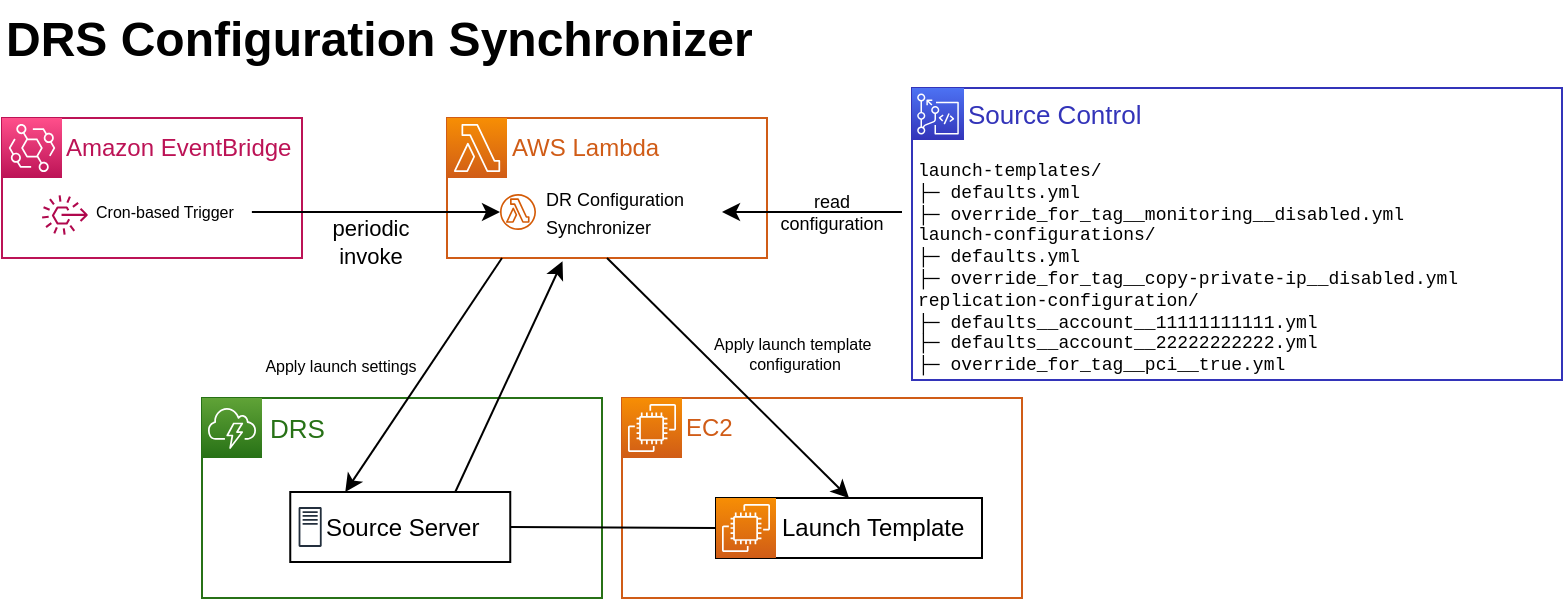 <mxfile version="20.3.0" type="device" pages="2"><diagram id="5RByH9-_tPCwmSkHTnYM" name="architecture"><mxGraphModel dx="1102" dy="995" grid="1" gridSize="10" guides="1" tooltips="1" connect="1" arrows="1" fold="1" page="1" pageScale="1" pageWidth="850" pageHeight="1100" math="0" shadow="0"><root><mxCell id="0"/><mxCell id="1" parent="0"/><mxCell id="TsSfJGGiEVf5zeTwK6BO-14" value="" style="rounded=0;whiteSpace=wrap;html=1;fontFamily=Helvetica;fontSize=8;fontColor=#BC1356;strokeColor=#3334B9;fillColor=none;" parent="1" vertex="1"><mxGeometry x="475" y="54" width="325" height="146" as="geometry"/></mxCell><mxCell id="TsSfJGGiEVf5zeTwK6BO-11" value="" style="rounded=0;whiteSpace=wrap;html=1;fontFamily=Helvetica;fontSize=8;fontColor=#D05C17;strokeColor=#BC1356;fillColor=none;" parent="1" vertex="1"><mxGeometry x="20" y="69" width="150" height="70" as="geometry"/></mxCell><mxCell id="TsSfJGGiEVf5zeTwK6BO-8" value="" style="rounded=0;whiteSpace=wrap;html=1;fontFamily=Helvetica;fontSize=8;fontColor=#277116;strokeColor=#D05C17;fillColor=none;movable=1;resizable=1;rotatable=1;deletable=1;editable=1;connectable=1;" parent="1" vertex="1"><mxGeometry x="330" y="209" width="200" height="100" as="geometry"/></mxCell><mxCell id="TsSfJGGiEVf5zeTwK6BO-5" value="" style="rounded=0;whiteSpace=wrap;html=1;fontFamily=Helvetica;fontSize=8;fontColor=#D05C17;strokeColor=#277116;fillColor=none;" parent="1" vertex="1"><mxGeometry x="120" y="209" width="200" height="100" as="geometry"/></mxCell><mxCell id="FQLdB5jz3i2cMdCPpSsf-4" value="" style="rounded=0;whiteSpace=wrap;html=1;fontFamily=Courier New;fontSize=8;fontColor=#0d2636;strokeColor=#D05C17;fillColor=none;" parent="1" vertex="1"><mxGeometry x="242.5" y="69" width="160" height="70" as="geometry"/></mxCell><mxCell id="S-_LSJScNrzYdso3uCB8-6" value="Launch Template" style="rounded=0;whiteSpace=wrap;html=1;shadow=0;fontSize=12;strokeWidth=1;align=left;spacingLeft=31;movable=1;resizable=1;rotatable=1;deletable=1;editable=1;connectable=1;" parent="1" vertex="1"><mxGeometry x="377" y="259" width="133" height="30" as="geometry"/></mxCell><mxCell id="S-_LSJScNrzYdso3uCB8-7" value="" style="sketch=0;points=[[0,0,0],[0.25,0,0],[0.5,0,0],[0.75,0,0],[1,0,0],[0,1,0],[0.25,1,0],[0.5,1,0],[0.75,1,0],[1,1,0],[0,0.25,0],[0,0.5,0],[0,0.75,0],[1,0.25,0],[1,0.5,0],[1,0.75,0]];outlineConnect=0;fontColor=#232F3E;gradientColor=#F78E04;gradientDirection=north;fillColor=#D05C17;strokeColor=#ffffff;dashed=0;verticalLabelPosition=bottom;verticalAlign=top;align=center;html=1;fontSize=12;fontStyle=0;aspect=fixed;shape=mxgraph.aws4.resourceIcon;resIcon=mxgraph.aws4.ec2;rounded=0;shadow=0;movable=1;resizable=1;rotatable=1;deletable=1;editable=1;connectable=1;" parent="1" vertex="1"><mxGeometry x="377" y="259" width="30" height="30" as="geometry"/></mxCell><mxCell id="FQLdB5jz3i2cMdCPpSsf-1" value="DRS Configuration Synchronizer" style="text;strokeColor=none;fillColor=none;html=1;fontSize=24;fontStyle=1;verticalAlign=middle;align=left;" parent="1" vertex="1"><mxGeometry x="20" y="10" width="440" height="40" as="geometry"/></mxCell><mxCell id="FQLdB5jz3i2cMdCPpSsf-2" value="" style="sketch=0;points=[[0,0,0],[0.25,0,0],[0.5,0,0],[0.75,0,0],[1,0,0],[0,1,0],[0.25,1,0],[0.5,1,0],[0.75,1,0],[1,1,0],[0,0.25,0],[0,0.5,0],[0,0.75,0],[1,0.25,0],[1,0.5,0],[1,0.75,0]];outlineConnect=0;fontColor=#232F3E;gradientColor=#F78E04;gradientDirection=north;fillColor=#D05C17;strokeColor=#ffffff;dashed=0;verticalLabelPosition=bottom;verticalAlign=top;align=center;html=1;fontSize=12;fontStyle=0;aspect=fixed;shape=mxgraph.aws4.resourceIcon;resIcon=mxgraph.aws4.lambda;fontFamily=Courier New;" parent="1" vertex="1"><mxGeometry x="242.5" y="69" width="30" height="30" as="geometry"/></mxCell><mxCell id="FQLdB5jz3i2cMdCPpSsf-5" value="AWS Lambda" style="text;html=1;strokeColor=none;fillColor=none;align=left;verticalAlign=middle;whiteSpace=wrap;rounded=0;fontFamily=Helvetica;fontSize=12;fontColor=#D05C17;" parent="1" vertex="1"><mxGeometry x="272.5" y="74" width="100" height="20" as="geometry"/></mxCell><mxCell id="TsSfJGGiEVf5zeTwK6BO-4" value="" style="sketch=0;points=[[0,0,0],[0.25,0,0],[0.5,0,0],[0.75,0,0],[1,0,0],[0,1,0],[0.25,1,0],[0.5,1,0],[0.75,1,0],[1,1,0],[0,0.25,0],[0,0.5,0],[0,0.75,0],[1,0.25,0],[1,0.5,0],[1,0.75,0]];outlineConnect=0;fontColor=#232F3E;gradientColor=#60A337;gradientDirection=north;fillColor=#277116;strokeColor=#ffffff;dashed=0;verticalLabelPosition=bottom;verticalAlign=top;align=center;html=1;fontSize=12;fontStyle=0;aspect=fixed;shape=mxgraph.aws4.resourceIcon;resIcon=mxgraph.aws4.cloudendure_disaster_recovery;fontFamily=Helvetica;" parent="1" vertex="1"><mxGeometry x="120" y="209" width="30" height="30" as="geometry"/></mxCell><mxCell id="TsSfJGGiEVf5zeTwK6BO-6" value="&lt;font color=&quot;#277116&quot; style=&quot;font-size: 13px;&quot;&gt;DRS&lt;/font&gt;" style="text;html=1;strokeColor=none;fillColor=none;align=left;verticalAlign=middle;whiteSpace=wrap;rounded=0;fontFamily=Helvetica;fontSize=13;fontColor=#D05C17;" parent="1" vertex="1"><mxGeometry x="152" y="214" width="70" height="20" as="geometry"/></mxCell><mxCell id="TsSfJGGiEVf5zeTwK6BO-7" value="" style="sketch=0;points=[[0,0,0],[0.25,0,0],[0.5,0,0],[0.75,0,0],[1,0,0],[0,1,0],[0.25,1,0],[0.5,1,0],[0.75,1,0],[1,1,0],[0,0.25,0],[0,0.5,0],[0,0.75,0],[1,0.25,0],[1,0.5,0],[1,0.75,0]];outlineConnect=0;fontColor=#232F3E;gradientColor=#F78E04;gradientDirection=north;fillColor=#D05C17;strokeColor=#ffffff;dashed=0;verticalLabelPosition=bottom;verticalAlign=top;align=center;html=1;fontSize=12;fontStyle=0;aspect=fixed;shape=mxgraph.aws4.resourceIcon;resIcon=mxgraph.aws4.ec2;fontFamily=Helvetica;" parent="1" vertex="1"><mxGeometry x="330" y="209" width="30" height="30" as="geometry"/></mxCell><mxCell id="TsSfJGGiEVf5zeTwK6BO-9" value="&lt;font style=&quot;font-size: 12px;&quot;&gt;EC2&lt;/font&gt;" style="text;html=1;strokeColor=none;fillColor=none;align=left;verticalAlign=middle;whiteSpace=wrap;rounded=0;fontFamily=Helvetica;fontSize=12;fontColor=#D05C17;" parent="1" vertex="1"><mxGeometry x="360" y="214" width="70" height="20" as="geometry"/></mxCell><mxCell id="TsSfJGGiEVf5zeTwK6BO-10" value="" style="sketch=0;points=[[0,0,0],[0.25,0,0],[0.5,0,0],[0.75,0,0],[1,0,0],[0,1,0],[0.25,1,0],[0.5,1,0],[0.75,1,0],[1,1,0],[0,0.25,0],[0,0.5,0],[0,0.75,0],[1,0.25,0],[1,0.5,0],[1,0.75,0]];outlineConnect=0;fontColor=#232F3E;gradientColor=#FF4F8B;gradientDirection=north;fillColor=#BC1356;strokeColor=#ffffff;dashed=0;verticalLabelPosition=bottom;verticalAlign=top;align=center;html=1;fontSize=12;fontStyle=0;aspect=fixed;shape=mxgraph.aws4.resourceIcon;resIcon=mxgraph.aws4.eventbridge;fontFamily=Helvetica;" parent="1" vertex="1"><mxGeometry x="20" y="69" width="30" height="30" as="geometry"/></mxCell><mxCell id="TsSfJGGiEVf5zeTwK6BO-12" value="&lt;font style=&quot;font-size: 12px;&quot;&gt;Amazon EventBridge&lt;/font&gt;" style="text;html=1;strokeColor=none;fillColor=none;align=left;verticalAlign=middle;whiteSpace=wrap;rounded=0;fontFamily=Helvetica;fontSize=12;fontColor=#BC1356;" parent="1" vertex="1"><mxGeometry x="50" y="74" width="130" height="20" as="geometry"/></mxCell><mxCell id="TsSfJGGiEVf5zeTwK6BO-15" value="&lt;font style=&quot;font-size: 13px;&quot;&gt;Source Control&lt;/font&gt;" style="text;html=1;strokeColor=none;fillColor=none;align=left;verticalAlign=middle;whiteSpace=wrap;rounded=0;fontFamily=Helvetica;fontSize=13;fontColor=#3334B9;" parent="1" vertex="1"><mxGeometry x="501" y="57" width="90" height="20" as="geometry"/></mxCell><mxCell id="tKTaly9MT5oaGMmVq0OM-1" value="" style="sketch=0;outlineConnect=0;fontColor=#232F3E;gradientColor=none;fillColor=#B0084D;strokeColor=none;dashed=0;verticalLabelPosition=bottom;verticalAlign=top;align=center;html=1;fontSize=12;fontStyle=0;aspect=fixed;pointerEvents=1;shape=mxgraph.aws4.rule_3;fontFamily=Helvetica;" parent="1" vertex="1"><mxGeometry x="40.0" y="107.5" width="22.94" height="20" as="geometry"/></mxCell><mxCell id="tKTaly9MT5oaGMmVq0OM-2" value="Cron-based Trigger" style="text;html=1;strokeColor=none;fillColor=none;align=left;verticalAlign=middle;whiteSpace=wrap;rounded=0;fontFamily=Helvetica;fontSize=8;fontColor=#000000;" parent="1" vertex="1"><mxGeometry x="64.94" y="108.5" width="80" height="15" as="geometry"/></mxCell><mxCell id="tKTaly9MT5oaGMmVq0OM-3" value="" style="sketch=0;outlineConnect=0;fontColor=#232F3E;gradientColor=none;fillColor=#D45B07;strokeColor=none;dashed=0;verticalLabelPosition=bottom;verticalAlign=top;align=center;html=1;fontSize=12;fontStyle=0;aspect=fixed;pointerEvents=1;shape=mxgraph.aws4.lambda_function;fontFamily=Helvetica;" parent="1" vertex="1"><mxGeometry x="269" y="107" width="18" height="18" as="geometry"/></mxCell><mxCell id="tKTaly9MT5oaGMmVq0OM-4" value="&lt;font style=&quot;font-size: 9px;&quot;&gt;DR Configuration Synchronizer&lt;/font&gt;" style="text;html=1;strokeColor=none;fillColor=none;align=left;verticalAlign=middle;whiteSpace=wrap;rounded=0;fontFamily=Helvetica;fontSize=11;fontColor=#000000;" parent="1" vertex="1"><mxGeometry x="290" y="108.5" width="90" height="15" as="geometry"/></mxCell><mxCell id="zi3jcspZfvYGtp9HRwLY-1" value="" style="rounded=0;whiteSpace=wrap;html=1;fontFamily=Courier New;" parent="1" vertex="1"><mxGeometry x="164.13" y="256" width="110" height="35" as="geometry"/></mxCell><mxCell id="zi3jcspZfvYGtp9HRwLY-2" value="" style="sketch=0;outlineConnect=0;fontColor=#232F3E;gradientColor=none;fillColor=#232F3D;strokeColor=none;dashed=0;verticalLabelPosition=bottom;verticalAlign=top;align=center;html=1;fontSize=12;fontStyle=0;aspect=fixed;pointerEvents=1;shape=mxgraph.aws4.traditional_server;fontFamily=Courier New;" parent="1" vertex="1"><mxGeometry x="168.3" y="263.5" width="11.54" height="20" as="geometry"/></mxCell><mxCell id="zi3jcspZfvYGtp9HRwLY-3" value="Source Server" style="text;html=1;strokeColor=none;fillColor=none;align=left;verticalAlign=middle;whiteSpace=wrap;rounded=0;fontFamily=Helvetica;" parent="1" vertex="1"><mxGeometry x="179.84" y="258.5" width="80.16" height="30" as="geometry"/></mxCell><mxCell id="rRjyylU-J35QuxlihBf_-2" value="" style="endArrow=none;html=1;strokeWidth=1;rounded=0;fontFamily=Helvetica;fontSize=13;fontColor=#000000;entryX=0;entryY=0.5;entryDx=0;entryDy=0;entryPerimeter=0;exitX=1;exitY=0.5;exitDx=0;exitDy=0;" parent="1" source="zi3jcspZfvYGtp9HRwLY-1" target="S-_LSJScNrzYdso3uCB8-7" edge="1"><mxGeometry width="50" height="50" relative="1" as="geometry"><mxPoint x="300" y="349" as="sourcePoint"/><mxPoint x="320" y="249" as="targetPoint"/></mxGeometry></mxCell><mxCell id="rRjyylU-J35QuxlihBf_-3" value="" style="endArrow=classic;html=1;rounded=0;fontFamily=Helvetica;fontSize=13;fontColor=#000000;exitX=1;exitY=0.5;exitDx=0;exitDy=0;" parent="1" source="tKTaly9MT5oaGMmVq0OM-2" target="tKTaly9MT5oaGMmVq0OM-3" edge="1"><mxGeometry width="50" height="50" relative="1" as="geometry"><mxPoint x="270" y="219" as="sourcePoint"/><mxPoint x="320" y="169" as="targetPoint"/></mxGeometry></mxCell><mxCell id="rRjyylU-J35QuxlihBf_-4" value="periodic&lt;br&gt;invoke" style="edgeLabel;html=1;align=center;verticalAlign=middle;resizable=0;points=[];fontSize=11;fontFamily=Helvetica;fontColor=#000000;" parent="rRjyylU-J35QuxlihBf_-3" vertex="1" connectable="0"><mxGeometry x="-0.354" y="-1" relative="1" as="geometry"><mxPoint x="19" y="14" as="offset"/></mxGeometry></mxCell><mxCell id="rRjyylU-J35QuxlihBf_-5" value="" style="endArrow=classic;html=1;rounded=0;fontFamily=Helvetica;fontSize=13;fontColor=#000000;entryX=0.5;entryY=0;entryDx=0;entryDy=0;exitX=0.5;exitY=1;exitDx=0;exitDy=0;" parent="1" source="FQLdB5jz3i2cMdCPpSsf-4" target="S-_LSJScNrzYdso3uCB8-6" edge="1"><mxGeometry width="50" height="50" relative="1" as="geometry"><mxPoint x="270" y="139" as="sourcePoint"/><mxPoint x="320" y="89" as="targetPoint"/></mxGeometry></mxCell><mxCell id="rRjyylU-J35QuxlihBf_-6" value="" style="endArrow=classic;html=1;rounded=0;fontFamily=Helvetica;fontSize=13;fontColor=#000000;entryX=0.25;entryY=0;entryDx=0;entryDy=0;" parent="1" target="zi3jcspZfvYGtp9HRwLY-1" edge="1"><mxGeometry width="50" height="50" relative="1" as="geometry"><mxPoint x="270" y="139" as="sourcePoint"/><mxPoint x="320" y="89" as="targetPoint"/></mxGeometry></mxCell><mxCell id="rRjyylU-J35QuxlihBf_-7" value="" style="endArrow=classic;html=1;rounded=0;fontFamily=Helvetica;fontSize=13;fontColor=#000000;exitX=0.75;exitY=0;exitDx=0;exitDy=0;entryX=0.361;entryY=1.023;entryDx=0;entryDy=0;entryPerimeter=0;" parent="1" source="zi3jcspZfvYGtp9HRwLY-1" target="FQLdB5jz3i2cMdCPpSsf-4" edge="1"><mxGeometry width="50" height="50" relative="1" as="geometry"><mxPoint x="270" y="139" as="sourcePoint"/><mxPoint x="310" y="160.6" as="targetPoint"/></mxGeometry></mxCell><mxCell id="FgwUXxn1Xw9Um9V5pzgk-1" value="&lt;div style=&quot;font-size: 9px;&quot;&gt;&lt;span style=&quot;background-color: initial;&quot;&gt;launch-templates/&lt;/span&gt;&lt;br&gt;&lt;/div&gt;&lt;div style=&quot;font-size: 9px;&quot;&gt;├─ defaults.yml&lt;/div&gt;&lt;div style=&quot;font-size: 9px;&quot;&gt;├─ override_for_tag__monitoring__disabled.yml&lt;/div&gt;&lt;div style=&quot;font-size: 9px;&quot;&gt;launch-configurations/&lt;/div&gt;&lt;div style=&quot;font-size: 9px;&quot;&gt;├─ defaults.yml&lt;/div&gt;&lt;div style=&quot;font-size: 9px;&quot;&gt;├─ override_for_tag__copy-private-ip__disabled.yml&lt;br&gt;&lt;/div&gt;&lt;div style=&quot;font-size: 9px;&quot;&gt;&lt;div&gt;replication-configuration/&lt;/div&gt;&lt;div&gt;├─ defaults__account__11111111111.yml&lt;/div&gt;&lt;div&gt;├─ defaults__account__22222222222.yml&lt;br&gt;&lt;/div&gt;&lt;div&gt;├─ override_for_tag__pci__true.yml&lt;br&gt;&lt;/div&gt;&lt;div&gt;&lt;br&gt;&lt;/div&gt;&lt;/div&gt;" style="text;html=1;strokeColor=none;fillColor=none;align=left;verticalAlign=top;whiteSpace=wrap;rounded=0;fontFamily=Courier New;fontSize=9;" parent="1" vertex="1"><mxGeometry x="476" y="84" width="314" height="116" as="geometry"/></mxCell><mxCell id="FgwUXxn1Xw9Um9V5pzgk-2" value="" style="endArrow=classic;html=1;rounded=0;fontFamily=Helvetica;fontSize=9;fontColor=#000000;strokeWidth=1;" parent="1" target="tKTaly9MT5oaGMmVq0OM-4" edge="1"><mxGeometry width="50" height="50" relative="1" as="geometry"><mxPoint x="470" y="116" as="sourcePoint"/><mxPoint x="390" y="155" as="targetPoint"/></mxGeometry></mxCell><mxCell id="FgwUXxn1Xw9Um9V5pzgk-3" value="read configuration" style="text;html=1;strokeColor=none;fillColor=none;align=center;verticalAlign=middle;whiteSpace=wrap;rounded=0;fontFamily=Helvetica;fontSize=9;fontColor=#000000;" parent="1" vertex="1"><mxGeometry x="405" y="100.5" width="60" height="30" as="geometry"/></mxCell><mxCell id="FgwUXxn1Xw9Um9V5pzgk-5" value="Apply launch settings" style="text;html=1;strokeColor=none;fillColor=none;align=center;verticalAlign=middle;whiteSpace=wrap;rounded=0;fontFamily=Helvetica;fontSize=8;fontColor=#000000;" parent="1" vertex="1"><mxGeometry x="135.9" y="185" width="106.6" height="15" as="geometry"/></mxCell><mxCell id="FgwUXxn1Xw9Um9V5pzgk-7" value="Apply launch template&amp;nbsp; configuration" style="text;html=1;strokeColor=none;fillColor=none;align=center;verticalAlign=middle;whiteSpace=wrap;rounded=0;fontFamily=Helvetica;fontSize=8;fontColor=#000000;" parent="1" vertex="1"><mxGeometry x="372.5" y="174" width="86.6" height="26" as="geometry"/></mxCell><mxCell id="yRecIA_csIMSbIggDGgH-1" value="" style="sketch=0;points=[[0,0,0],[0.25,0,0],[0.5,0,0],[0.75,0,0],[1,0,0],[0,1,0],[0.25,1,0],[0.5,1,0],[0.75,1,0],[1,1,0],[0,0.25,0],[0,0.5,0],[0,0.75,0],[1,0.25,0],[1,0.5,0],[1,0.75,0]];outlineConnect=0;fontColor=#232F3E;gradientColor=#4D72F3;gradientDirection=north;fillColor=#3334B9;strokeColor=#ffffff;dashed=0;verticalLabelPosition=bottom;verticalAlign=top;align=center;html=1;fontSize=12;fontStyle=0;aspect=fixed;shape=mxgraph.aws4.resourceIcon;resIcon=mxgraph.aws4.codecommit;" parent="1" vertex="1"><mxGeometry x="475" y="54" width="26" height="26" as="geometry"/></mxCell></root></mxGraphModel></diagram><diagram id="kZWBudJ5kC6PSk6-hk95" name="flow"><mxGraphModel dx="1102" dy="995" grid="1" gridSize="10" guides="1" tooltips="1" connect="1" arrows="1" fold="1" page="1" pageScale="1" pageWidth="850" pageHeight="1100" math="0" shadow="0"><root><mxCell id="0"/><mxCell id="1" parent="0"/><mxCell id="nbkhVzIK2EdsKnAO6Ebn-1" value="" style="rounded=0;whiteSpace=wrap;html=1;fontFamily=Courier New;" parent="1" vertex="1"><mxGeometry x="95" y="115" width="205" height="30" as="geometry"/></mxCell><mxCell id="nbkhVzIK2EdsKnAO6Ebn-2" value="" style="sketch=0;outlineConnect=0;fontColor=#232F3E;gradientColor=none;fillColor=#232F3D;strokeColor=none;dashed=0;verticalLabelPosition=bottom;verticalAlign=top;align=center;html=1;fontSize=12;fontStyle=0;aspect=fixed;pointerEvents=1;shape=mxgraph.aws4.traditional_server;fontFamily=Courier New;" parent="1" vertex="1"><mxGeometry x="99.17" y="120.5" width="11.54" height="20" as="geometry"/></mxCell><mxCell id="nbkhVzIK2EdsKnAO6Ebn-3" value="DRS Source Server" style="text;html=1;strokeColor=none;fillColor=none;align=left;verticalAlign=middle;whiteSpace=wrap;rounded=0;fontFamily=Helvetica;" parent="1" vertex="1"><mxGeometry x="110.71" y="120.5" width="119.29" height="19.5" as="geometry"/></mxCell><mxCell id="nbkhVzIK2EdsKnAO6Ebn-4" value="DRS Configuration Synchronizer" style="shape=card;whiteSpace=wrap;html=1;fontFamily=Helvetica;fontSize=9;size=0;fillColor=#fff2cc;strokeColor=#d6b656;verticalAlign=bottom;align=left;fontStyle=1" parent="1" vertex="1"><mxGeometry x="60" y="175" width="740" height="99" as="geometry"/></mxCell><mxCell id="nbkhVzIK2EdsKnAO6Ebn-5" value="Determine target subnet id" style="rounded=0;whiteSpace=wrap;html=1;fontFamily=Helvetica;fontSize=9;" parent="1" vertex="1"><mxGeometry x="209" y="195" width="91" height="50" as="geometry"/></mxCell><mxCell id="nbkhVzIK2EdsKnAO6Ebn-6" value="Create new default version of launch template" style="rounded=0;whiteSpace=wrap;html=1;fontFamily=Helvetica;fontSize=9;" parent="1" vertex="1"><mxGeometry x="322" y="195" width="103" height="50" as="geometry"/></mxCell><mxCell id="nbkhVzIK2EdsKnAO6Ebn-8" value="" style="endArrow=classic;html=1;rounded=0;fontFamily=Helvetica;fontSize=9;fontColor=#000000;strokeWidth=1;exitX=0.058;exitY=1.04;exitDx=0;exitDy=0;exitPerimeter=0;entryX=0.298;entryY=-0.007;entryDx=0;entryDy=0;entryPerimeter=0;" parent="1" source="nbkhVzIK2EdsKnAO6Ebn-21" target="nbkhVzIK2EdsKnAO6Ebn-6" edge="1"><mxGeometry width="50" height="50" relative="1" as="geometry"><mxPoint x="347.71" y="165" as="sourcePoint"/><mxPoint x="347.71" y="195" as="targetPoint"/></mxGeometry></mxCell><mxCell id="nbkhVzIK2EdsKnAO6Ebn-9" value="" style="endArrow=classic;html=1;rounded=0;fontFamily=Helvetica;fontSize=9;fontColor=#000000;strokeWidth=1;exitX=0.2;exitY=1.04;exitDx=0;exitDy=0;exitPerimeter=0;entryX=0.895;entryY=-0.006;entryDx=0;entryDy=0;entryPerimeter=0;" parent="1" source="nbkhVzIK2EdsKnAO6Ebn-21" target="nbkhVzIK2EdsKnAO6Ebn-6" edge="1"><mxGeometry width="50" height="50" relative="1" as="geometry"><mxPoint x="394.71" y="165" as="sourcePoint"/><mxPoint x="394.71" y="195" as="targetPoint"/></mxGeometry></mxCell><mxCell id="nbkhVzIK2EdsKnAO6Ebn-10" value="" style="endArrow=classic;html=1;rounded=0;fontFamily=Helvetica;fontSize=9;fontColor=#000000;strokeWidth=1;entryX=0;entryY=0.5;entryDx=0;entryDy=0;exitX=1;exitY=0.5;exitDx=0;exitDy=0;" parent="1" source="nbkhVzIK2EdsKnAO6Ebn-5" target="nbkhVzIK2EdsKnAO6Ebn-6" edge="1"><mxGeometry width="50" height="50" relative="1" as="geometry"><mxPoint x="260" y="95" as="sourcePoint"/><mxPoint x="310" y="45" as="targetPoint"/></mxGeometry></mxCell><mxCell id="nbkhVzIK2EdsKnAO6Ebn-11" value="" style="endArrow=classic;html=1;rounded=0;fontFamily=Helvetica;fontSize=9;fontColor=#000000;strokeWidth=1;entryX=0.25;entryY=0;entryDx=0;entryDy=0;exitX=0.771;exitY=1.041;exitDx=0;exitDy=0;exitPerimeter=0;" parent="1" source="nbkhVzIK2EdsKnAO6Ebn-1" edge="1"><mxGeometry width="50" height="50" relative="1" as="geometry"><mxPoint x="253.325" y="169.272" as="sourcePoint"/><mxPoint x="253.75" y="195" as="targetPoint"/></mxGeometry></mxCell><mxCell id="nbkhVzIK2EdsKnAO6Ebn-12" value="Lookup launch template id" style="rounded=0;whiteSpace=wrap;html=1;fontFamily=Helvetica;fontSize=9;" parent="1" vertex="1"><mxGeometry x="95" y="195" width="91" height="50" as="geometry"/></mxCell><mxCell id="nbkhVzIK2EdsKnAO6Ebn-13" value="" style="endArrow=classic;html=1;rounded=0;fontFamily=Helvetica;fontSize=7;fontColor=#000000;strokeWidth=1;entryX=0;entryY=0.5;entryDx=0;entryDy=0;exitX=1;exitY=0.5;exitDx=0;exitDy=0;" parent="1" source="nbkhVzIK2EdsKnAO6Ebn-12" target="nbkhVzIK2EdsKnAO6Ebn-5" edge="1"><mxGeometry width="50" height="50" relative="1" as="geometry"><mxPoint x="260" y="155" as="sourcePoint"/><mxPoint x="310" y="105" as="targetPoint"/></mxGeometry></mxCell><mxCell id="nbkhVzIK2EdsKnAO6Ebn-14" value="Apply launch settings" style="rounded=0;whiteSpace=wrap;html=1;fontFamily=Helvetica;fontSize=9;" parent="1" vertex="1"><mxGeometry x="444" y="195" width="80" height="50" as="geometry"/></mxCell><mxCell id="nbkhVzIK2EdsKnAO6Ebn-15" value="" style="endArrow=classic;html=1;rounded=0;fontFamily=Helvetica;fontSize=7;fontColor=#000000;strokeWidth=1;entryX=0;entryY=0.5;entryDx=0;entryDy=0;exitX=1;exitY=0.5;exitDx=0;exitDy=0;" parent="1" source="nbkhVzIK2EdsKnAO6Ebn-6" target="nbkhVzIK2EdsKnAO6Ebn-14" edge="1"><mxGeometry width="50" height="50" relative="1" as="geometry"><mxPoint x="260" y="155" as="sourcePoint"/><mxPoint x="310" y="105" as="targetPoint"/></mxGeometry></mxCell><mxCell id="nbkhVzIK2EdsKnAO6Ebn-16" value="Apply replication configuration" style="rounded=0;whiteSpace=wrap;html=1;fontFamily=Helvetica;fontSize=9;" parent="1" vertex="1"><mxGeometry x="539" y="195" width="80" height="50" as="geometry"/></mxCell><mxCell id="nbkhVzIK2EdsKnAO6Ebn-17" value="" style="endArrow=classic;html=1;rounded=0;fontFamily=Helvetica;fontSize=7;fontColor=#000000;strokeWidth=1;entryX=0;entryY=0.5;entryDx=0;entryDy=0;exitX=1;exitY=0.5;exitDx=0;exitDy=0;" parent="1" source="nbkhVzIK2EdsKnAO6Ebn-14" target="nbkhVzIK2EdsKnAO6Ebn-16" edge="1"><mxGeometry width="50" height="50" relative="1" as="geometry"><mxPoint x="380" y="165" as="sourcePoint"/><mxPoint x="430" y="115" as="targetPoint"/></mxGeometry></mxCell><mxCell id="nbkhVzIK2EdsKnAO6Ebn-18" value="" style="endArrow=classic;html=1;rounded=0;fontFamily=Helvetica;fontSize=7;fontColor=#000000;strokeWidth=1;exitX=0.222;exitY=1.038;exitDx=0;exitDy=0;entryX=0.5;entryY=0;entryDx=0;entryDy=0;exitPerimeter=0;" parent="1" source="nbkhVzIK2EdsKnAO6Ebn-1" target="nbkhVzIK2EdsKnAO6Ebn-12" edge="1"><mxGeometry width="50" height="50" relative="1" as="geometry"><mxPoint x="380" y="165" as="sourcePoint"/><mxPoint x="430" y="115" as="targetPoint"/></mxGeometry></mxCell><mxCell id="nbkhVzIK2EdsKnAO6Ebn-19" value="private ip" style="text;html=1;strokeColor=none;fillColor=none;align=center;verticalAlign=middle;whiteSpace=wrap;rounded=0;fontFamily=Helvetica;fontSize=7;fontColor=#000000;" parent="1" vertex="1"><mxGeometry x="254.13" y="154.5" width="35.87" height="10" as="geometry"/></mxCell><mxCell id="nbkhVzIK2EdsKnAO6Ebn-20" value="launch template id" style="text;html=1;strokeColor=none;fillColor=none;align=center;verticalAlign=middle;whiteSpace=wrap;rounded=0;fontFamily=Helvetica;fontSize=7;fontColor=#000000;" parent="1" vertex="1"><mxGeometry x="143.97" y="154.5" width="66.03" height="10" as="geometry"/></mxCell><mxCell id="nbkhVzIK2EdsKnAO6Ebn-21" value="Source Control" style="rounded=0;whiteSpace=wrap;html=1;fontFamily=Helvetica;" parent="1" vertex="1"><mxGeometry x="327.5" y="115.5" width="432.5" height="30" as="geometry"/></mxCell><mxCell id="nbkhVzIK2EdsKnAO6Ebn-22" value="EC2" style="sketch=0;points=[[0,0,0],[0.25,0,0],[0.5,0,0],[0.75,0,0],[1,0,0],[0,1,0],[0.25,1,0],[0.5,1,0],[0.75,1,0],[1,1,0],[0,0.25,0],[0,0.5,0],[0,0.75,0],[1,0.25,0],[1,0.5,0],[1,0.75,0]];outlineConnect=0;fontColor=#232F3E;gradientColor=#F78E04;gradientDirection=north;fillColor=#D05C17;strokeColor=#ffffff;dashed=0;verticalLabelPosition=bottom;verticalAlign=top;align=center;html=1;fontSize=12;fontStyle=0;aspect=fixed;shape=mxgraph.aws4.resourceIcon;resIcon=mxgraph.aws4.ec2;fontFamily=Helvetica;" parent="1" vertex="1"><mxGeometry x="360" y="295" width="30" height="30" as="geometry"/></mxCell><mxCell id="nbkhVzIK2EdsKnAO6Ebn-23" value="" style="endArrow=classic;html=1;rounded=0;fontFamily=Helvetica;fontSize=7;fontColor=#000000;strokeWidth=1;entryX=0.5;entryY=0;entryDx=0;entryDy=0;entryPerimeter=0;exitX=0.5;exitY=1;exitDx=0;exitDy=0;" parent="1" source="nbkhVzIK2EdsKnAO6Ebn-6" target="nbkhVzIK2EdsKnAO6Ebn-22" edge="1"><mxGeometry width="50" height="50" relative="1" as="geometry"><mxPoint x="340" y="235" as="sourcePoint"/><mxPoint x="390" y="185" as="targetPoint"/></mxGeometry></mxCell><mxCell id="nbkhVzIK2EdsKnAO6Ebn-24" value="" style="rounded=0;whiteSpace=wrap;html=1;fontFamily=Courier New;" parent="1" vertex="1"><mxGeometry x="417" y="295" width="293" height="30" as="geometry"/></mxCell><mxCell id="nbkhVzIK2EdsKnAO6Ebn-25" value="" style="sketch=0;outlineConnect=0;fontColor=#232F3E;gradientColor=none;fillColor=#232F3D;strokeColor=none;dashed=0;verticalLabelPosition=bottom;verticalAlign=top;align=center;html=1;fontSize=12;fontStyle=0;aspect=fixed;pointerEvents=1;shape=mxgraph.aws4.traditional_server;fontFamily=Courier New;" parent="1" vertex="1"><mxGeometry x="421.17" y="300.5" width="11.54" height="20" as="geometry"/></mxCell><mxCell id="nbkhVzIK2EdsKnAO6Ebn-26" value="DRS Source Server" style="text;html=1;strokeColor=none;fillColor=none;align=left;verticalAlign=middle;whiteSpace=wrap;rounded=0;fontFamily=Helvetica;" parent="1" vertex="1"><mxGeometry x="432.71" y="300.5" width="119.29" height="19.5" as="geometry"/></mxCell><mxCell id="nbkhVzIK2EdsKnAO6Ebn-27" value="" style="endArrow=classic;html=1;rounded=0;fontFamily=Helvetica;fontSize=7;fontColor=#000000;strokeWidth=1;exitX=0.5;exitY=1;exitDx=0;exitDy=0;" parent="1" source="nbkhVzIK2EdsKnAO6Ebn-14" edge="1"><mxGeometry width="50" height="50" relative="1" as="geometry"><mxPoint x="340" y="235" as="sourcePoint"/><mxPoint x="484" y="290" as="targetPoint"/></mxGeometry></mxCell><mxCell id="nbkhVzIK2EdsKnAO6Ebn-28" value="" style="endArrow=classic;html=1;rounded=0;fontFamily=Helvetica;fontSize=7;fontColor=#000000;strokeWidth=1;exitX=0.5;exitY=1;exitDx=0;exitDy=0;" parent="1" source="nbkhVzIK2EdsKnAO6Ebn-16" edge="1"><mxGeometry width="50" height="50" relative="1" as="geometry"><mxPoint x="340" y="235" as="sourcePoint"/><mxPoint x="580" y="290" as="targetPoint"/></mxGeometry></mxCell><mxCell id="nbkhVzIK2EdsKnAO6Ebn-29" value="defaults" style="text;html=1;strokeColor=none;fillColor=none;align=left;verticalAlign=middle;whiteSpace=wrap;rounded=0;fontFamily=Helvetica;fontSize=7;fontColor=#000000;" parent="1" vertex="1"><mxGeometry x="351" y="158" width="35" height="9.5" as="geometry"/></mxCell><mxCell id="nbkhVzIK2EdsKnAO6Ebn-30" value="overrides" style="text;html=1;strokeColor=none;fillColor=none;align=left;verticalAlign=middle;whiteSpace=wrap;rounded=0;fontFamily=Helvetica;fontSize=7;fontColor=#000000;" parent="1" vertex="1"><mxGeometry x="395.17" y="158" width="35" height="9.5" as="geometry"/></mxCell><mxCell id="nbkhVzIK2EdsKnAO6Ebn-31" value="" style="endArrow=classic;html=1;rounded=0;fontFamily=Helvetica;fontSize=9;fontColor=#000000;strokeWidth=1;exitX=0.058;exitY=1.04;exitDx=0;exitDy=0;exitPerimeter=0;" parent="1" edge="1"><mxGeometry width="50" height="50" relative="1" as="geometry"><mxPoint x="459.095" y="146.7" as="sourcePoint"/><mxPoint x="460.02" y="195" as="targetPoint"/></mxGeometry></mxCell><mxCell id="nbkhVzIK2EdsKnAO6Ebn-32" value="" style="endArrow=classic;html=1;rounded=0;fontFamily=Helvetica;fontSize=9;fontColor=#000000;strokeWidth=1;exitX=0.2;exitY=1.04;exitDx=0;exitDy=0;exitPerimeter=0;" parent="1" edge="1"><mxGeometry width="50" height="50" relative="1" as="geometry"><mxPoint x="506.31" y="146.7" as="sourcePoint"/><mxPoint x="507.02" y="195" as="targetPoint"/></mxGeometry></mxCell><mxCell id="nbkhVzIK2EdsKnAO6Ebn-33" value="defaults" style="text;html=1;strokeColor=none;fillColor=none;align=left;verticalAlign=middle;whiteSpace=wrap;rounded=0;fontFamily=Helvetica;fontSize=7;fontColor=#000000;" parent="1" vertex="1"><mxGeometry x="459.31" y="158" width="35" height="9.5" as="geometry"/></mxCell><mxCell id="nbkhVzIK2EdsKnAO6Ebn-34" value="overrides" style="text;html=1;strokeColor=none;fillColor=none;align=left;verticalAlign=middle;whiteSpace=wrap;rounded=0;fontFamily=Helvetica;fontSize=7;fontColor=#000000;" parent="1" vertex="1"><mxGeometry x="507.48" y="158" width="35" height="9.5" as="geometry"/></mxCell><mxCell id="nbkhVzIK2EdsKnAO6Ebn-35" value="" style="endArrow=classic;html=1;rounded=0;fontFamily=Helvetica;fontSize=9;fontColor=#000000;strokeWidth=1;exitX=0.058;exitY=1.04;exitDx=0;exitDy=0;exitPerimeter=0;" parent="1" edge="1"><mxGeometry width="50" height="50" relative="1" as="geometry"><mxPoint x="556.615" y="145.5" as="sourcePoint"/><mxPoint x="557.54" y="193.8" as="targetPoint"/></mxGeometry></mxCell><mxCell id="nbkhVzIK2EdsKnAO6Ebn-36" value="" style="endArrow=classic;html=1;rounded=0;fontFamily=Helvetica;fontSize=9;fontColor=#000000;strokeWidth=1;exitX=0.2;exitY=1.04;exitDx=0;exitDy=0;exitPerimeter=0;" parent="1" edge="1"><mxGeometry width="50" height="50" relative="1" as="geometry"><mxPoint x="603.83" y="145.5" as="sourcePoint"/><mxPoint x="604.54" y="193.8" as="targetPoint"/></mxGeometry></mxCell><mxCell id="nbkhVzIK2EdsKnAO6Ebn-37" value="defaults" style="text;html=1;strokeColor=none;fillColor=none;align=left;verticalAlign=middle;whiteSpace=wrap;rounded=0;fontFamily=Helvetica;fontSize=7;fontColor=#000000;" parent="1" vertex="1"><mxGeometry x="556.83" y="156.8" width="35" height="9.5" as="geometry"/></mxCell><mxCell id="nbkhVzIK2EdsKnAO6Ebn-38" value="overrides" style="text;html=1;strokeColor=none;fillColor=none;align=left;verticalAlign=middle;whiteSpace=wrap;rounded=0;fontFamily=Helvetica;fontSize=7;fontColor=#000000;" parent="1" vertex="1"><mxGeometry x="605" y="156.8" width="35" height="9.5" as="geometry"/></mxCell><mxCell id="AgQVyVzEAUZ7hAru9Hvm-1" value="DRS Configuration Synchronizer" style="text;strokeColor=none;fillColor=none;html=1;fontSize=24;fontStyle=1;verticalAlign=middle;align=left;" parent="1" vertex="1"><mxGeometry x="20" width="440" height="40" as="geometry"/></mxCell><mxCell id="AgQVyVzEAUZ7hAru9Hvm-2" value="&lt;ul&gt;&lt;li&gt;Applied to each DRS source server in a loop&lt;/li&gt;&lt;/ul&gt;" style="text;html=1;strokeColor=none;fillColor=none;align=left;verticalAlign=middle;whiteSpace=wrap;rounded=0;fontFamily=Helvetica;fontSize=12;fontColor=#000000;" parent="1" vertex="1"><mxGeometry x="24.94" y="50" width="290.83" height="30" as="geometry"/></mxCell><mxCell id="QEZA5Satl0W-njO7GPaj-1" value="Apply tags" style="rounded=0;whiteSpace=wrap;html=1;fontFamily=Helvetica;fontSize=9;" parent="1" vertex="1"><mxGeometry x="635" y="195" width="80" height="50" as="geometry"/></mxCell><mxCell id="QEZA5Satl0W-njO7GPaj-3" value="" style="endArrow=classic;html=1;rounded=0;fontFamily=Helvetica;fontSize=7;fontColor=#000000;strokeWidth=1;entryX=0;entryY=0.5;entryDx=0;entryDy=0;exitX=1;exitY=0.5;exitDx=0;exitDy=0;" parent="1" source="nbkhVzIK2EdsKnAO6Ebn-16" target="QEZA5Satl0W-njO7GPaj-1" edge="1"><mxGeometry width="50" height="50" relative="1" as="geometry"><mxPoint x="540" y="230.0" as="sourcePoint"/><mxPoint x="560" y="230.0" as="targetPoint"/></mxGeometry></mxCell><mxCell id="QEZA5Satl0W-njO7GPaj-4" value="" style="endArrow=classic;html=1;rounded=0;fontFamily=Helvetica;fontSize=7;fontColor=#000000;strokeWidth=1;exitX=0.5;exitY=1;exitDx=0;exitDy=0;entryX=0.88;entryY=-0.01;entryDx=0;entryDy=0;entryPerimeter=0;" parent="1" source="QEZA5Satl0W-njO7GPaj-1" target="nbkhVzIK2EdsKnAO6Ebn-24" edge="1"><mxGeometry width="50" height="50" relative="1" as="geometry"><mxPoint x="589" y="255.0" as="sourcePoint"/><mxPoint x="590" y="300.0" as="targetPoint"/></mxGeometry></mxCell></root></mxGraphModel></diagram></mxfile>